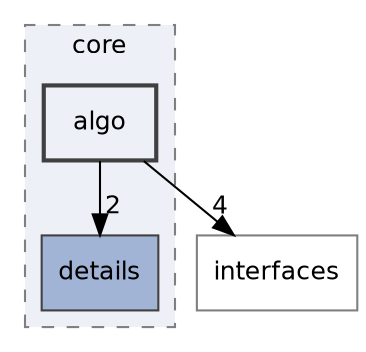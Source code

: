 digraph "src/core/algo"
{
 // INTERACTIVE_SVG=YES
 // LATEX_PDF_SIZE
  edge [fontname="Helvetica",fontsize="12",labelfontname="Helvetica",labelfontsize="12"];
  node [fontname="Helvetica",fontsize="12",shape=record];
  compound=true
  subgraph clusterdir_aebb8dcc11953d78e620bbef0b9e2183 {
    graph [ bgcolor="#edf0f7", pencolor="grey50", style="filled,dashed,", label="core", fontname="Helvetica", fontsize="12", URL="dir_aebb8dcc11953d78e620bbef0b9e2183.html"]
  dir_324d13088fec716b8374b5252642bccc [shape=box, label="details", style="filled,", fillcolor="#a2b4d6", color="grey25", URL="dir_324d13088fec716b8374b5252642bccc.html"];
  dir_7493cc11b1cba56f1d61eb30404f1421 [shape=box, label="algo", style="filled,bold,", fillcolor="#edf0f7", color="grey25", URL="dir_7493cc11b1cba56f1d61eb30404f1421.html"];
  }
  dir_ee3f1a7951c308657a65f8199076c1d6 [shape=box, label="interfaces", style="", fillcolor="#edf0f7", color="grey50", URL="dir_ee3f1a7951c308657a65f8199076c1d6.html"];
  dir_7493cc11b1cba56f1d61eb30404f1421->dir_324d13088fec716b8374b5252642bccc [headlabel="2", labeldistance=1.5 headhref="dir_000000_000002.html"];
  dir_7493cc11b1cba56f1d61eb30404f1421->dir_ee3f1a7951c308657a65f8199076c1d6 [headlabel="4", labeldistance=1.5 headhref="dir_000000_000003.html"];
}
